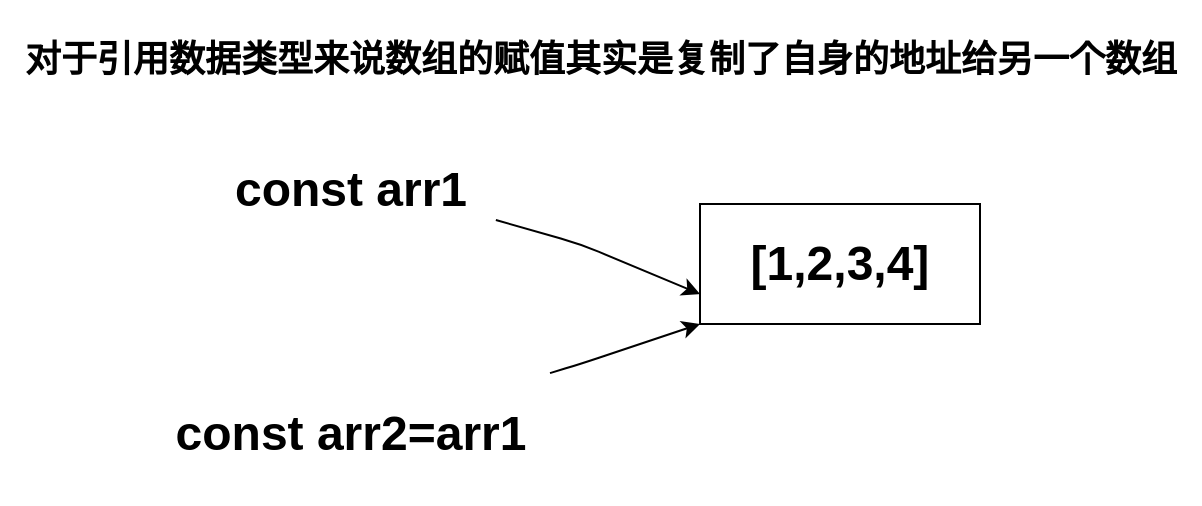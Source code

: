 <mxfile>
    <diagram id="PXmW75V2e74iR9SAh05I" name="第 1 页">
        <mxGraphModel dx="751" dy="825" grid="1" gridSize="10" guides="1" tooltips="1" connect="1" arrows="1" fold="1" page="1" pageScale="1" pageWidth="827" pageHeight="1169" math="0" shadow="0">
            <root>
                <mxCell id="0"/>
                <mxCell id="1" parent="0"/>
                <mxCell id="2" value="&lt;h1&gt;[1,2,3,4]&lt;/h1&gt;" style="rounded=0;whiteSpace=wrap;html=1;" vertex="1" parent="1">
                    <mxGeometry x="380" y="220" width="140" height="60" as="geometry"/>
                </mxCell>
                <mxCell id="4" value="&lt;h1&gt;const arr1&lt;/h1&gt;" style="text;html=1;align=center;verticalAlign=middle;resizable=0;points=[];autosize=1;strokeColor=none;fillColor=none;" vertex="1" parent="1">
                    <mxGeometry x="135" y="178" width="140" height="70" as="geometry"/>
                </mxCell>
                <mxCell id="5" value="&lt;h1&gt;const arr2=arr1&lt;/h1&gt;" style="text;html=1;align=center;verticalAlign=middle;resizable=0;points=[];autosize=1;strokeColor=none;fillColor=none;" vertex="1" parent="1">
                    <mxGeometry x="105" y="300" width="200" height="70" as="geometry"/>
                </mxCell>
                <mxCell id="7" value="" style="endArrow=classic;html=1;exitX=1.021;exitY=0.714;exitDx=0;exitDy=0;exitPerimeter=0;entryX=0;entryY=0.75;entryDx=0;entryDy=0;" edge="1" parent="1" source="4" target="2">
                    <mxGeometry width="50" height="50" relative="1" as="geometry">
                        <mxPoint x="360" y="450" as="sourcePoint"/>
                        <mxPoint x="410" y="400" as="targetPoint"/>
                        <Array as="points">
                            <mxPoint x="320" y="240"/>
                        </Array>
                    </mxGeometry>
                </mxCell>
                <mxCell id="10" value="" style="endArrow=classic;html=1;entryX=0;entryY=1;entryDx=0;entryDy=0;" edge="1" parent="1" source="5" target="2">
                    <mxGeometry width="50" height="50" relative="1" as="geometry">
                        <mxPoint x="360" y="450" as="sourcePoint"/>
                        <mxPoint x="410" y="400" as="targetPoint"/>
                        <Array as="points">
                            <mxPoint x="320" y="300"/>
                        </Array>
                    </mxGeometry>
                </mxCell>
                <mxCell id="11" value="&lt;h2&gt;对于引用数据类型来说数组的赋值其实是复制了自身的地址给另一个数组&lt;/h2&gt;" style="text;html=1;align=center;verticalAlign=middle;resizable=0;points=[];autosize=1;strokeColor=none;fillColor=none;" vertex="1" parent="1">
                    <mxGeometry x="30" y="118" width="600" height="60" as="geometry"/>
                </mxCell>
            </root>
        </mxGraphModel>
    </diagram>
</mxfile>